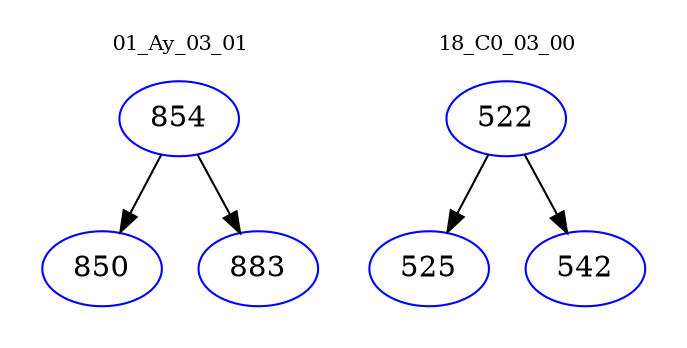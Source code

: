 digraph{
subgraph cluster_0 {
color = white
label = "01_Ay_03_01";
fontsize=10;
T0_854 [label="854", color="blue"]
T0_854 -> T0_850 [color="black"]
T0_850 [label="850", color="blue"]
T0_854 -> T0_883 [color="black"]
T0_883 [label="883", color="blue"]
}
subgraph cluster_1 {
color = white
label = "18_C0_03_00";
fontsize=10;
T1_522 [label="522", color="blue"]
T1_522 -> T1_525 [color="black"]
T1_525 [label="525", color="blue"]
T1_522 -> T1_542 [color="black"]
T1_542 [label="542", color="blue"]
}
}
